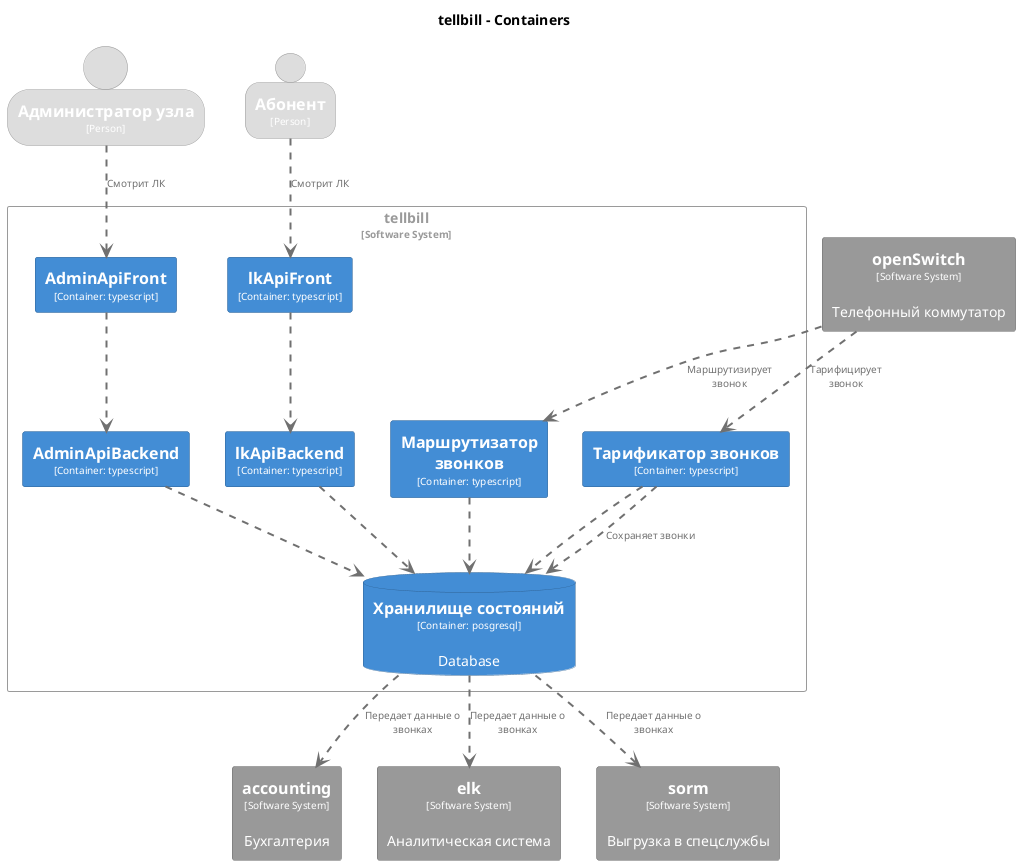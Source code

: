 @startuml
set separator none
title tellbill - Containers

top to bottom direction

skinparam {
  arrowFontSize 10
  defaultTextAlignment center
  wrapWidth 200
  maxMessageSize 100
}

hide stereotype

skinparam rectangle<<tellbill.AdminApiBackend>> {
  BackgroundColor #438dd5
  FontColor #ffffff
  BorderColor #2e6295
  shadowing false
}
skinparam rectangle<<tellbill.AdminApiFront>> {
  BackgroundColor #438dd5
  FontColor #ffffff
  BorderColor #2e6295
  shadowing false
}
skinparam rectangle<<accounting>> {
  BackgroundColor #999999
  FontColor #ffffff
  BorderColor #6b6b6b
  shadowing false
}
skinparam rectangle<<elk>> {
  BackgroundColor #999999
  FontColor #ffffff
  BorderColor #6b6b6b
  shadowing false
}
skinparam rectangle<<tellbill.lkApiBackend>> {
  BackgroundColor #438dd5
  FontColor #ffffff
  BorderColor #2e6295
  shadowing false
}
skinparam rectangle<<tellbill.lkApiFront>> {
  BackgroundColor #438dd5
  FontColor #ffffff
  BorderColor #2e6295
  shadowing false
}
skinparam rectangle<<openSwitch>> {
  BackgroundColor #999999
  FontColor #ffffff
  BorderColor #6b6b6b
  shadowing false
}
skinparam rectangle<<sorm>> {
  BackgroundColor #999999
  FontColor #ffffff
  BorderColor #6b6b6b
  shadowing false
}
skinparam person<<Абонент>> {
  BackgroundColor #dddddd
  FontColor #ffffff
  BorderColor #9a9a9a
  shadowing false
}
skinparam person<<Администраторузла>> {
  BackgroundColor #dddddd
  FontColor #ffffff
  BorderColor #9a9a9a
  shadowing false
}
skinparam rectangle<<tellbill.Маршрутизаторзвонков>> {
  BackgroundColor #438dd5
  FontColor #ffffff
  BorderColor #2e6295
  shadowing false
}
skinparam rectangle<<tellbill.Тарификаторзвонков>> {
  BackgroundColor #438dd5
  FontColor #ffffff
  BorderColor #2e6295
  shadowing false
}
skinparam database<<tellbill.Хранилищесостояний>> {
  BackgroundColor #438dd5
  FontColor #ffffff
  BorderColor #2e6295
  shadowing false
}
skinparam rectangle<<tellbill>> {
  BorderColor #9a9a9a
  FontColor #9a9a9a
  shadowing false
}

person "==Администратор узла\n<size:10>[Person]</size>" <<Администраторузла>> as Администраторузла
person "==Абонент\n<size:10>[Person]</size>" <<Абонент>> as Абонент
rectangle "==openSwitch\n<size:10>[Software System]</size>\n\nТелефонный коммутатор" <<openSwitch>> as openSwitch
rectangle "==accounting\n<size:10>[Software System]</size>\n\nБухгалтерия" <<accounting>> as accounting
rectangle "==elk\n<size:10>[Software System]</size>\n\nАналитическая система" <<elk>> as elk
rectangle "==sorm\n<size:10>[Software System]</size>\n\nВыгрузка в спецслужбы" <<sorm>> as sorm

rectangle "tellbill\n<size:10>[Software System]</size>" <<tellbill>> {
  rectangle "==Маршрутизатор звонков\n<size:10>[Container: typescript]</size>" <<tellbill.Маршрутизаторзвонков>> as tellbill.Маршрутизаторзвонков
  database "==Хранилище состояний\n<size:10>[Container: posgresql]</size>\n\nDatabase" <<tellbill.Хранилищесостояний>> as tellbill.Хранилищесостояний
  rectangle "==lkApiBackend\n<size:10>[Container: typescript]</size>" <<tellbill.lkApiBackend>> as tellbill.lkApiBackend
  rectangle "==lkApiFront\n<size:10>[Container: typescript]</size>" <<tellbill.lkApiFront>> as tellbill.lkApiFront
  rectangle "==AdminApiBackend\n<size:10>[Container: typescript]</size>" <<tellbill.AdminApiBackend>> as tellbill.AdminApiBackend
  rectangle "==AdminApiFront\n<size:10>[Container: typescript]</size>" <<tellbill.AdminApiFront>> as tellbill.AdminApiFront
  rectangle "==Тарификатор звонков\n<size:10>[Container: typescript]</size>" <<tellbill.Тарификаторзвонков>> as tellbill.Тарификаторзвонков
}

tellbill.Тарификаторзвонков .[#707070,thickness=2].> tellbill.Хранилищесостояний : "<color:#707070>Сохраняет звонки"
tellbill.Тарификаторзвонков .[#707070,thickness=2].> tellbill.Хранилищесостояний : "<color:#707070>"
tellbill.Маршрутизаторзвонков .[#707070,thickness=2].> tellbill.Хранилищесостояний : "<color:#707070>"
tellbill.Хранилищесостояний .[#707070,thickness=2].> elk : "<color:#707070>Передает данные о звонках"
tellbill.Хранилищесостояний .[#707070,thickness=2].> sorm : "<color:#707070>Передает данные о звонках"
tellbill.Хранилищесостояний .[#707070,thickness=2].> accounting : "<color:#707070>Передает данные о звонках"
tellbill.lkApiFront .[#707070,thickness=2].> tellbill.lkApiBackend : "<color:#707070>"
tellbill.AdminApiFront .[#707070,thickness=2].> tellbill.AdminApiBackend : "<color:#707070>"
tellbill.lkApiBackend .[#707070,thickness=2].> tellbill.Хранилищесостояний : "<color:#707070>"
tellbill.AdminApiBackend .[#707070,thickness=2].> tellbill.Хранилищесостояний : "<color:#707070>"
openSwitch .[#707070,thickness=2].> tellbill.Тарификаторзвонков : "<color:#707070>Тарифицирует звонок"
openSwitch .[#707070,thickness=2].> tellbill.Маршрутизаторзвонков : "<color:#707070>Маршрутизирует звонок"
Абонент .[#707070,thickness=2].> tellbill.lkApiFront : "<color:#707070>Смотрит ЛК"
Администраторузла .[#707070,thickness=2].> tellbill.AdminApiFront : "<color:#707070>Смотрит ЛК"
@enduml